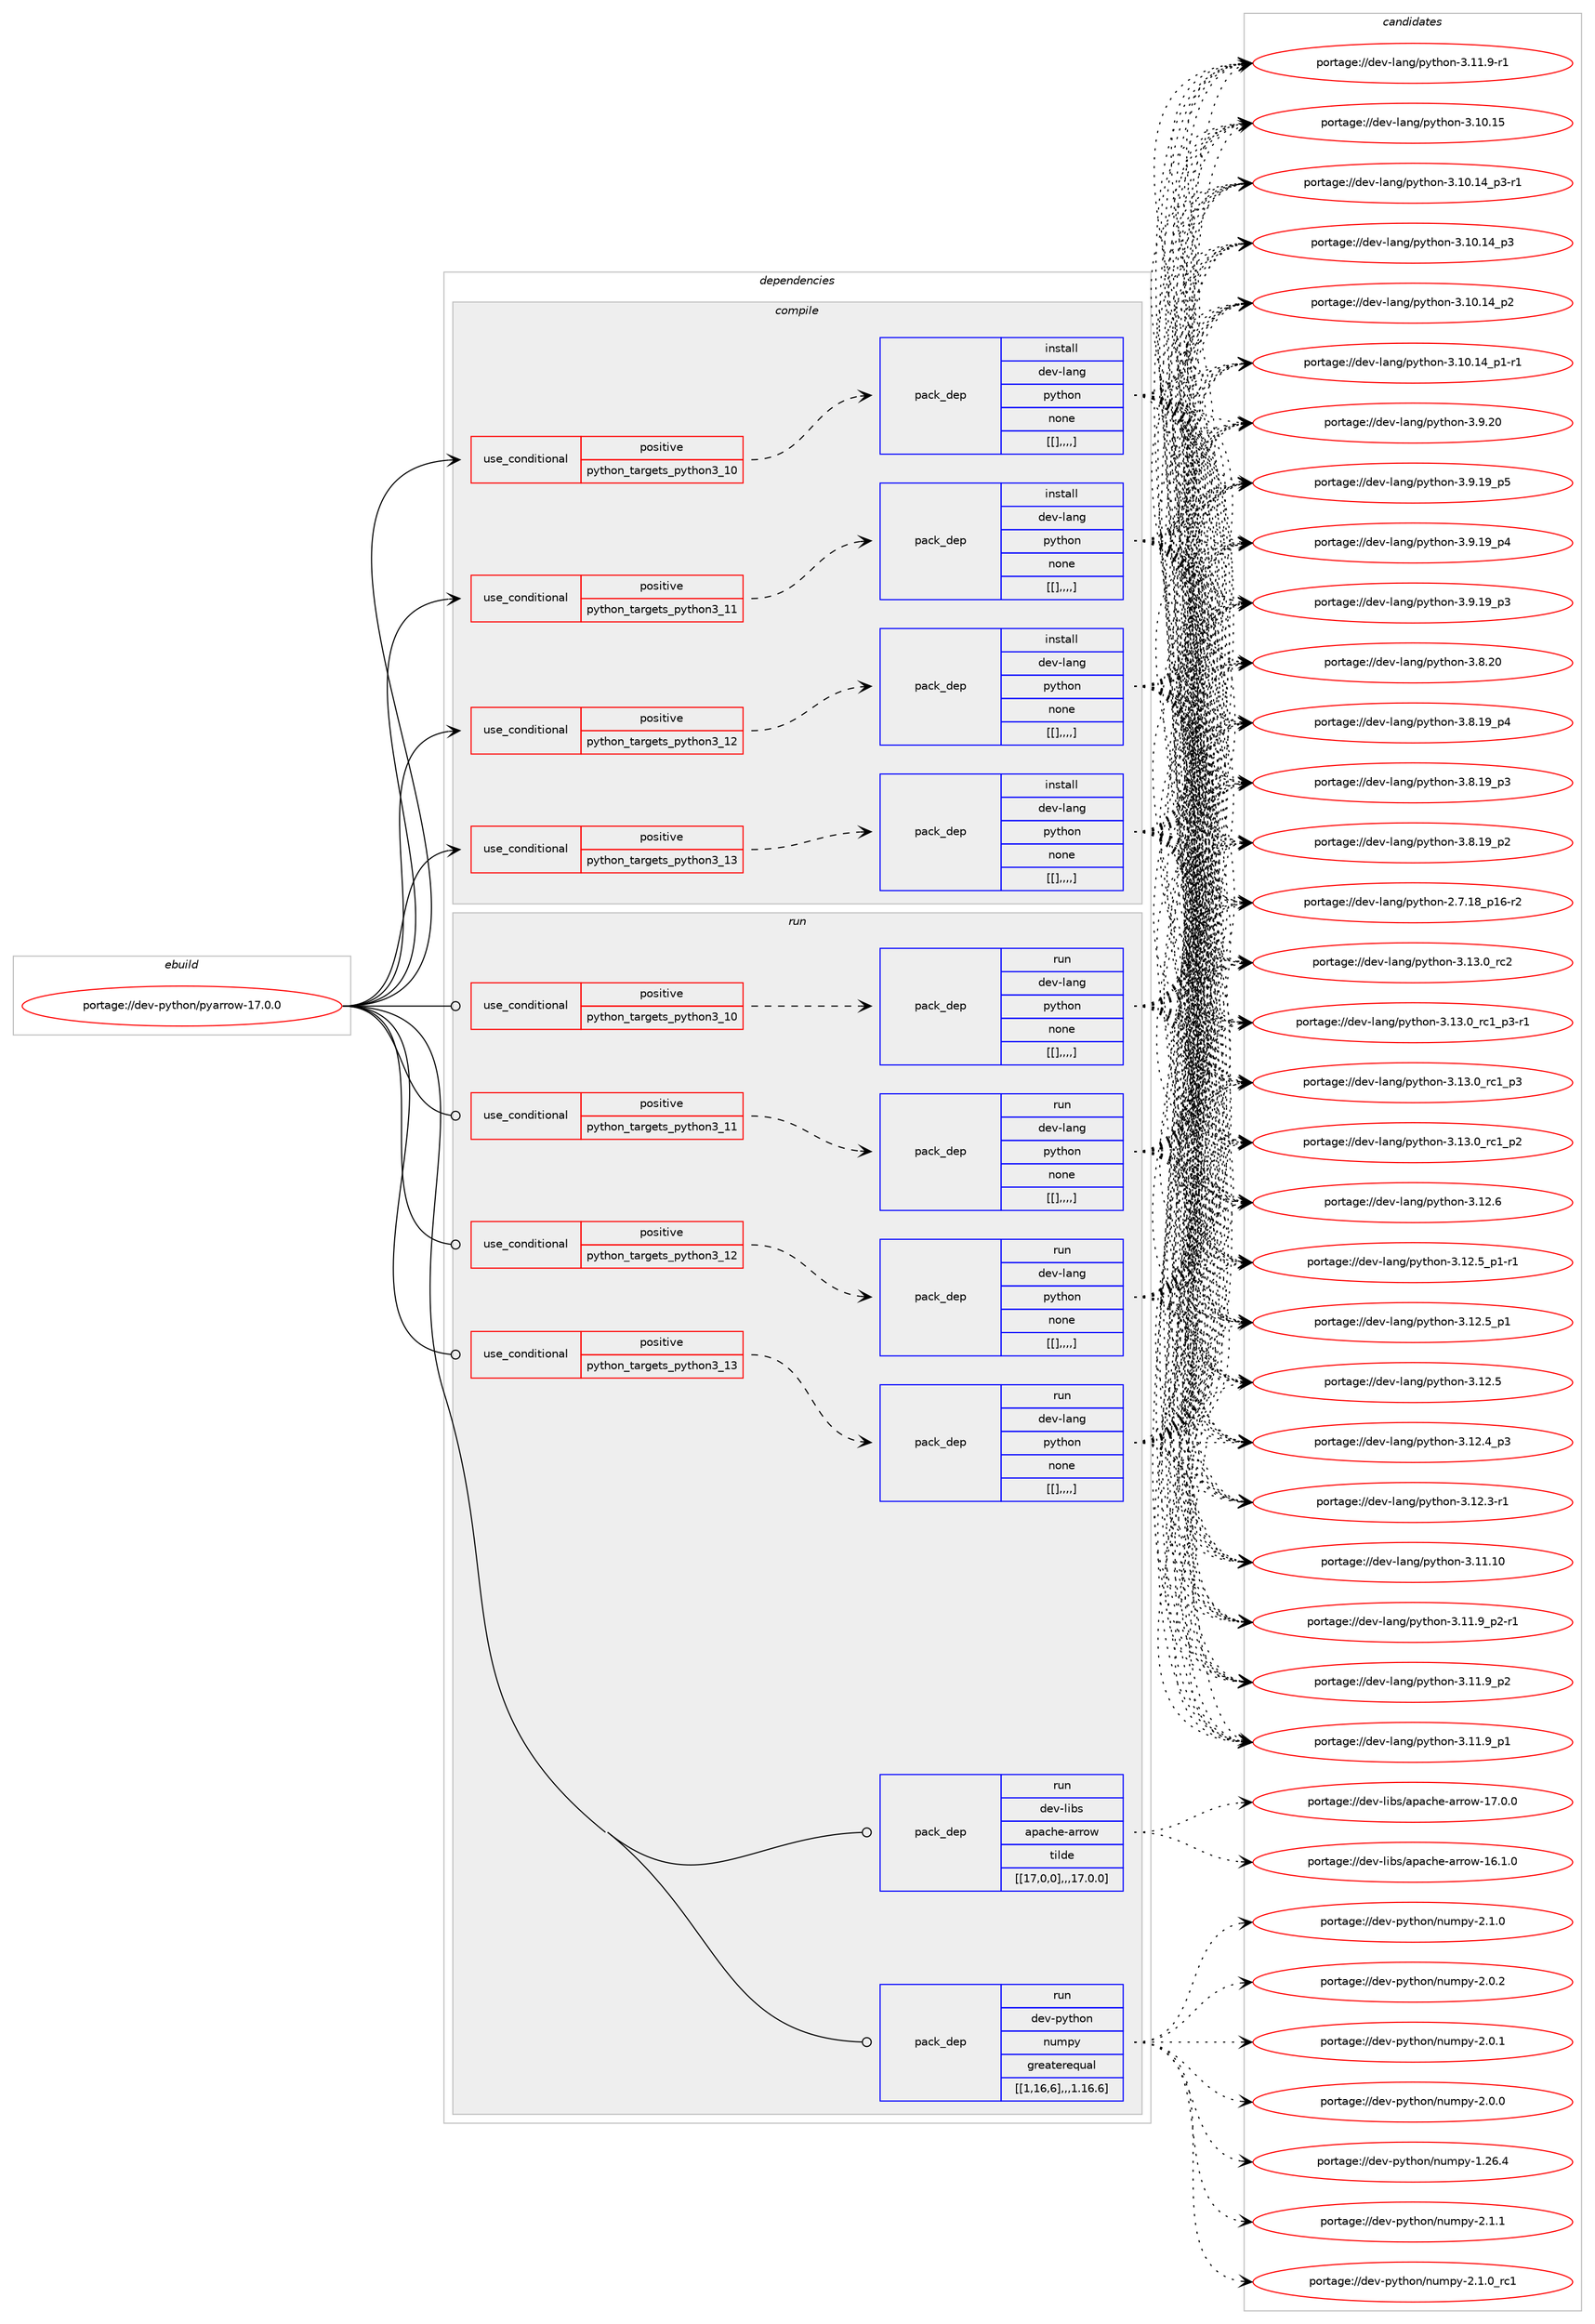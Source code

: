 digraph prolog {

# *************
# Graph options
# *************

newrank=true;
concentrate=true;
compound=true;
graph [rankdir=LR,fontname=Helvetica,fontsize=10,ranksep=1.5];#, ranksep=2.5, nodesep=0.2];
edge  [arrowhead=vee];
node  [fontname=Helvetica,fontsize=10];

# **********
# The ebuild
# **********

subgraph cluster_leftcol {
color=gray;
label=<<i>ebuild</i>>;
id [label="portage://dev-python/pyarrow-17.0.0", color=red, width=4, href="../dev-python/pyarrow-17.0.0.svg"];
}

# ****************
# The dependencies
# ****************

subgraph cluster_midcol {
color=gray;
label=<<i>dependencies</i>>;
subgraph cluster_compile {
fillcolor="#eeeeee";
style=filled;
label=<<i>compile</i>>;
subgraph cond37307 {
dependency157088 [label=<<TABLE BORDER="0" CELLBORDER="1" CELLSPACING="0" CELLPADDING="4"><TR><TD ROWSPAN="3" CELLPADDING="10">use_conditional</TD></TR><TR><TD>positive</TD></TR><TR><TD>python_targets_python3_10</TD></TR></TABLE>>, shape=none, color=red];
subgraph pack118561 {
dependency157089 [label=<<TABLE BORDER="0" CELLBORDER="1" CELLSPACING="0" CELLPADDING="4" WIDTH="220"><TR><TD ROWSPAN="6" CELLPADDING="30">pack_dep</TD></TR><TR><TD WIDTH="110">install</TD></TR><TR><TD>dev-lang</TD></TR><TR><TD>python</TD></TR><TR><TD>none</TD></TR><TR><TD>[[],,,,]</TD></TR></TABLE>>, shape=none, color=blue];
}
dependency157088:e -> dependency157089:w [weight=20,style="dashed",arrowhead="vee"];
}
id:e -> dependency157088:w [weight=20,style="solid",arrowhead="vee"];
subgraph cond37308 {
dependency157090 [label=<<TABLE BORDER="0" CELLBORDER="1" CELLSPACING="0" CELLPADDING="4"><TR><TD ROWSPAN="3" CELLPADDING="10">use_conditional</TD></TR><TR><TD>positive</TD></TR><TR><TD>python_targets_python3_11</TD></TR></TABLE>>, shape=none, color=red];
subgraph pack118562 {
dependency157091 [label=<<TABLE BORDER="0" CELLBORDER="1" CELLSPACING="0" CELLPADDING="4" WIDTH="220"><TR><TD ROWSPAN="6" CELLPADDING="30">pack_dep</TD></TR><TR><TD WIDTH="110">install</TD></TR><TR><TD>dev-lang</TD></TR><TR><TD>python</TD></TR><TR><TD>none</TD></TR><TR><TD>[[],,,,]</TD></TR></TABLE>>, shape=none, color=blue];
}
dependency157090:e -> dependency157091:w [weight=20,style="dashed",arrowhead="vee"];
}
id:e -> dependency157090:w [weight=20,style="solid",arrowhead="vee"];
subgraph cond37309 {
dependency157092 [label=<<TABLE BORDER="0" CELLBORDER="1" CELLSPACING="0" CELLPADDING="4"><TR><TD ROWSPAN="3" CELLPADDING="10">use_conditional</TD></TR><TR><TD>positive</TD></TR><TR><TD>python_targets_python3_12</TD></TR></TABLE>>, shape=none, color=red];
subgraph pack118563 {
dependency157093 [label=<<TABLE BORDER="0" CELLBORDER="1" CELLSPACING="0" CELLPADDING="4" WIDTH="220"><TR><TD ROWSPAN="6" CELLPADDING="30">pack_dep</TD></TR><TR><TD WIDTH="110">install</TD></TR><TR><TD>dev-lang</TD></TR><TR><TD>python</TD></TR><TR><TD>none</TD></TR><TR><TD>[[],,,,]</TD></TR></TABLE>>, shape=none, color=blue];
}
dependency157092:e -> dependency157093:w [weight=20,style="dashed",arrowhead="vee"];
}
id:e -> dependency157092:w [weight=20,style="solid",arrowhead="vee"];
subgraph cond37310 {
dependency157094 [label=<<TABLE BORDER="0" CELLBORDER="1" CELLSPACING="0" CELLPADDING="4"><TR><TD ROWSPAN="3" CELLPADDING="10">use_conditional</TD></TR><TR><TD>positive</TD></TR><TR><TD>python_targets_python3_13</TD></TR></TABLE>>, shape=none, color=red];
subgraph pack118564 {
dependency157095 [label=<<TABLE BORDER="0" CELLBORDER="1" CELLSPACING="0" CELLPADDING="4" WIDTH="220"><TR><TD ROWSPAN="6" CELLPADDING="30">pack_dep</TD></TR><TR><TD WIDTH="110">install</TD></TR><TR><TD>dev-lang</TD></TR><TR><TD>python</TD></TR><TR><TD>none</TD></TR><TR><TD>[[],,,,]</TD></TR></TABLE>>, shape=none, color=blue];
}
dependency157094:e -> dependency157095:w [weight=20,style="dashed",arrowhead="vee"];
}
id:e -> dependency157094:w [weight=20,style="solid",arrowhead="vee"];
}
subgraph cluster_compileandrun {
fillcolor="#eeeeee";
style=filled;
label=<<i>compile and run</i>>;
}
subgraph cluster_run {
fillcolor="#eeeeee";
style=filled;
label=<<i>run</i>>;
subgraph cond37311 {
dependency157096 [label=<<TABLE BORDER="0" CELLBORDER="1" CELLSPACING="0" CELLPADDING="4"><TR><TD ROWSPAN="3" CELLPADDING="10">use_conditional</TD></TR><TR><TD>positive</TD></TR><TR><TD>python_targets_python3_10</TD></TR></TABLE>>, shape=none, color=red];
subgraph pack118565 {
dependency157097 [label=<<TABLE BORDER="0" CELLBORDER="1" CELLSPACING="0" CELLPADDING="4" WIDTH="220"><TR><TD ROWSPAN="6" CELLPADDING="30">pack_dep</TD></TR><TR><TD WIDTH="110">run</TD></TR><TR><TD>dev-lang</TD></TR><TR><TD>python</TD></TR><TR><TD>none</TD></TR><TR><TD>[[],,,,]</TD></TR></TABLE>>, shape=none, color=blue];
}
dependency157096:e -> dependency157097:w [weight=20,style="dashed",arrowhead="vee"];
}
id:e -> dependency157096:w [weight=20,style="solid",arrowhead="odot"];
subgraph cond37312 {
dependency157098 [label=<<TABLE BORDER="0" CELLBORDER="1" CELLSPACING="0" CELLPADDING="4"><TR><TD ROWSPAN="3" CELLPADDING="10">use_conditional</TD></TR><TR><TD>positive</TD></TR><TR><TD>python_targets_python3_11</TD></TR></TABLE>>, shape=none, color=red];
subgraph pack118566 {
dependency157099 [label=<<TABLE BORDER="0" CELLBORDER="1" CELLSPACING="0" CELLPADDING="4" WIDTH="220"><TR><TD ROWSPAN="6" CELLPADDING="30">pack_dep</TD></TR><TR><TD WIDTH="110">run</TD></TR><TR><TD>dev-lang</TD></TR><TR><TD>python</TD></TR><TR><TD>none</TD></TR><TR><TD>[[],,,,]</TD></TR></TABLE>>, shape=none, color=blue];
}
dependency157098:e -> dependency157099:w [weight=20,style="dashed",arrowhead="vee"];
}
id:e -> dependency157098:w [weight=20,style="solid",arrowhead="odot"];
subgraph cond37313 {
dependency157100 [label=<<TABLE BORDER="0" CELLBORDER="1" CELLSPACING="0" CELLPADDING="4"><TR><TD ROWSPAN="3" CELLPADDING="10">use_conditional</TD></TR><TR><TD>positive</TD></TR><TR><TD>python_targets_python3_12</TD></TR></TABLE>>, shape=none, color=red];
subgraph pack118567 {
dependency157101 [label=<<TABLE BORDER="0" CELLBORDER="1" CELLSPACING="0" CELLPADDING="4" WIDTH="220"><TR><TD ROWSPAN="6" CELLPADDING="30">pack_dep</TD></TR><TR><TD WIDTH="110">run</TD></TR><TR><TD>dev-lang</TD></TR><TR><TD>python</TD></TR><TR><TD>none</TD></TR><TR><TD>[[],,,,]</TD></TR></TABLE>>, shape=none, color=blue];
}
dependency157100:e -> dependency157101:w [weight=20,style="dashed",arrowhead="vee"];
}
id:e -> dependency157100:w [weight=20,style="solid",arrowhead="odot"];
subgraph cond37314 {
dependency157102 [label=<<TABLE BORDER="0" CELLBORDER="1" CELLSPACING="0" CELLPADDING="4"><TR><TD ROWSPAN="3" CELLPADDING="10">use_conditional</TD></TR><TR><TD>positive</TD></TR><TR><TD>python_targets_python3_13</TD></TR></TABLE>>, shape=none, color=red];
subgraph pack118568 {
dependency157103 [label=<<TABLE BORDER="0" CELLBORDER="1" CELLSPACING="0" CELLPADDING="4" WIDTH="220"><TR><TD ROWSPAN="6" CELLPADDING="30">pack_dep</TD></TR><TR><TD WIDTH="110">run</TD></TR><TR><TD>dev-lang</TD></TR><TR><TD>python</TD></TR><TR><TD>none</TD></TR><TR><TD>[[],,,,]</TD></TR></TABLE>>, shape=none, color=blue];
}
dependency157102:e -> dependency157103:w [weight=20,style="dashed",arrowhead="vee"];
}
id:e -> dependency157102:w [weight=20,style="solid",arrowhead="odot"];
subgraph pack118569 {
dependency157104 [label=<<TABLE BORDER="0" CELLBORDER="1" CELLSPACING="0" CELLPADDING="4" WIDTH="220"><TR><TD ROWSPAN="6" CELLPADDING="30">pack_dep</TD></TR><TR><TD WIDTH="110">run</TD></TR><TR><TD>dev-libs</TD></TR><TR><TD>apache-arrow</TD></TR><TR><TD>tilde</TD></TR><TR><TD>[[17,0,0],,,17.0.0]</TD></TR></TABLE>>, shape=none, color=blue];
}
id:e -> dependency157104:w [weight=20,style="solid",arrowhead="odot"];
subgraph pack118570 {
dependency157105 [label=<<TABLE BORDER="0" CELLBORDER="1" CELLSPACING="0" CELLPADDING="4" WIDTH="220"><TR><TD ROWSPAN="6" CELLPADDING="30">pack_dep</TD></TR><TR><TD WIDTH="110">run</TD></TR><TR><TD>dev-python</TD></TR><TR><TD>numpy</TD></TR><TR><TD>greaterequal</TD></TR><TR><TD>[[1,16,6],,,1.16.6]</TD></TR></TABLE>>, shape=none, color=blue];
}
id:e -> dependency157105:w [weight=20,style="solid",arrowhead="odot"];
}
}

# **************
# The candidates
# **************

subgraph cluster_choices {
rank=same;
color=gray;
label=<<i>candidates</i>>;

subgraph choice118561 {
color=black;
nodesep=1;
choice10010111845108971101034711212111610411111045514649514648951149950 [label="portage://dev-lang/python-3.13.0_rc2", color=red, width=4,href="../dev-lang/python-3.13.0_rc2.svg"];
choice1001011184510897110103471121211161041111104551464951464895114994995112514511449 [label="portage://dev-lang/python-3.13.0_rc1_p3-r1", color=red, width=4,href="../dev-lang/python-3.13.0_rc1_p3-r1.svg"];
choice100101118451089711010347112121116104111110455146495146489511499499511251 [label="portage://dev-lang/python-3.13.0_rc1_p3", color=red, width=4,href="../dev-lang/python-3.13.0_rc1_p3.svg"];
choice100101118451089711010347112121116104111110455146495146489511499499511250 [label="portage://dev-lang/python-3.13.0_rc1_p2", color=red, width=4,href="../dev-lang/python-3.13.0_rc1_p2.svg"];
choice10010111845108971101034711212111610411111045514649504654 [label="portage://dev-lang/python-3.12.6", color=red, width=4,href="../dev-lang/python-3.12.6.svg"];
choice1001011184510897110103471121211161041111104551464950465395112494511449 [label="portage://dev-lang/python-3.12.5_p1-r1", color=red, width=4,href="../dev-lang/python-3.12.5_p1-r1.svg"];
choice100101118451089711010347112121116104111110455146495046539511249 [label="portage://dev-lang/python-3.12.5_p1", color=red, width=4,href="../dev-lang/python-3.12.5_p1.svg"];
choice10010111845108971101034711212111610411111045514649504653 [label="portage://dev-lang/python-3.12.5", color=red, width=4,href="../dev-lang/python-3.12.5.svg"];
choice100101118451089711010347112121116104111110455146495046529511251 [label="portage://dev-lang/python-3.12.4_p3", color=red, width=4,href="../dev-lang/python-3.12.4_p3.svg"];
choice100101118451089711010347112121116104111110455146495046514511449 [label="portage://dev-lang/python-3.12.3-r1", color=red, width=4,href="../dev-lang/python-3.12.3-r1.svg"];
choice1001011184510897110103471121211161041111104551464949464948 [label="portage://dev-lang/python-3.11.10", color=red, width=4,href="../dev-lang/python-3.11.10.svg"];
choice1001011184510897110103471121211161041111104551464949465795112504511449 [label="portage://dev-lang/python-3.11.9_p2-r1", color=red, width=4,href="../dev-lang/python-3.11.9_p2-r1.svg"];
choice100101118451089711010347112121116104111110455146494946579511250 [label="portage://dev-lang/python-3.11.9_p2", color=red, width=4,href="../dev-lang/python-3.11.9_p2.svg"];
choice100101118451089711010347112121116104111110455146494946579511249 [label="portage://dev-lang/python-3.11.9_p1", color=red, width=4,href="../dev-lang/python-3.11.9_p1.svg"];
choice100101118451089711010347112121116104111110455146494946574511449 [label="portage://dev-lang/python-3.11.9-r1", color=red, width=4,href="../dev-lang/python-3.11.9-r1.svg"];
choice1001011184510897110103471121211161041111104551464948464953 [label="portage://dev-lang/python-3.10.15", color=red, width=4,href="../dev-lang/python-3.10.15.svg"];
choice100101118451089711010347112121116104111110455146494846495295112514511449 [label="portage://dev-lang/python-3.10.14_p3-r1", color=red, width=4,href="../dev-lang/python-3.10.14_p3-r1.svg"];
choice10010111845108971101034711212111610411111045514649484649529511251 [label="portage://dev-lang/python-3.10.14_p3", color=red, width=4,href="../dev-lang/python-3.10.14_p3.svg"];
choice10010111845108971101034711212111610411111045514649484649529511250 [label="portage://dev-lang/python-3.10.14_p2", color=red, width=4,href="../dev-lang/python-3.10.14_p2.svg"];
choice100101118451089711010347112121116104111110455146494846495295112494511449 [label="portage://dev-lang/python-3.10.14_p1-r1", color=red, width=4,href="../dev-lang/python-3.10.14_p1-r1.svg"];
choice10010111845108971101034711212111610411111045514657465048 [label="portage://dev-lang/python-3.9.20", color=red, width=4,href="../dev-lang/python-3.9.20.svg"];
choice100101118451089711010347112121116104111110455146574649579511253 [label="portage://dev-lang/python-3.9.19_p5", color=red, width=4,href="../dev-lang/python-3.9.19_p5.svg"];
choice100101118451089711010347112121116104111110455146574649579511252 [label="portage://dev-lang/python-3.9.19_p4", color=red, width=4,href="../dev-lang/python-3.9.19_p4.svg"];
choice100101118451089711010347112121116104111110455146574649579511251 [label="portage://dev-lang/python-3.9.19_p3", color=red, width=4,href="../dev-lang/python-3.9.19_p3.svg"];
choice10010111845108971101034711212111610411111045514656465048 [label="portage://dev-lang/python-3.8.20", color=red, width=4,href="../dev-lang/python-3.8.20.svg"];
choice100101118451089711010347112121116104111110455146564649579511252 [label="portage://dev-lang/python-3.8.19_p4", color=red, width=4,href="../dev-lang/python-3.8.19_p4.svg"];
choice100101118451089711010347112121116104111110455146564649579511251 [label="portage://dev-lang/python-3.8.19_p3", color=red, width=4,href="../dev-lang/python-3.8.19_p3.svg"];
choice100101118451089711010347112121116104111110455146564649579511250 [label="portage://dev-lang/python-3.8.19_p2", color=red, width=4,href="../dev-lang/python-3.8.19_p2.svg"];
choice100101118451089711010347112121116104111110455046554649569511249544511450 [label="portage://dev-lang/python-2.7.18_p16-r2", color=red, width=4,href="../dev-lang/python-2.7.18_p16-r2.svg"];
dependency157089:e -> choice10010111845108971101034711212111610411111045514649514648951149950:w [style=dotted,weight="100"];
dependency157089:e -> choice1001011184510897110103471121211161041111104551464951464895114994995112514511449:w [style=dotted,weight="100"];
dependency157089:e -> choice100101118451089711010347112121116104111110455146495146489511499499511251:w [style=dotted,weight="100"];
dependency157089:e -> choice100101118451089711010347112121116104111110455146495146489511499499511250:w [style=dotted,weight="100"];
dependency157089:e -> choice10010111845108971101034711212111610411111045514649504654:w [style=dotted,weight="100"];
dependency157089:e -> choice1001011184510897110103471121211161041111104551464950465395112494511449:w [style=dotted,weight="100"];
dependency157089:e -> choice100101118451089711010347112121116104111110455146495046539511249:w [style=dotted,weight="100"];
dependency157089:e -> choice10010111845108971101034711212111610411111045514649504653:w [style=dotted,weight="100"];
dependency157089:e -> choice100101118451089711010347112121116104111110455146495046529511251:w [style=dotted,weight="100"];
dependency157089:e -> choice100101118451089711010347112121116104111110455146495046514511449:w [style=dotted,weight="100"];
dependency157089:e -> choice1001011184510897110103471121211161041111104551464949464948:w [style=dotted,weight="100"];
dependency157089:e -> choice1001011184510897110103471121211161041111104551464949465795112504511449:w [style=dotted,weight="100"];
dependency157089:e -> choice100101118451089711010347112121116104111110455146494946579511250:w [style=dotted,weight="100"];
dependency157089:e -> choice100101118451089711010347112121116104111110455146494946579511249:w [style=dotted,weight="100"];
dependency157089:e -> choice100101118451089711010347112121116104111110455146494946574511449:w [style=dotted,weight="100"];
dependency157089:e -> choice1001011184510897110103471121211161041111104551464948464953:w [style=dotted,weight="100"];
dependency157089:e -> choice100101118451089711010347112121116104111110455146494846495295112514511449:w [style=dotted,weight="100"];
dependency157089:e -> choice10010111845108971101034711212111610411111045514649484649529511251:w [style=dotted,weight="100"];
dependency157089:e -> choice10010111845108971101034711212111610411111045514649484649529511250:w [style=dotted,weight="100"];
dependency157089:e -> choice100101118451089711010347112121116104111110455146494846495295112494511449:w [style=dotted,weight="100"];
dependency157089:e -> choice10010111845108971101034711212111610411111045514657465048:w [style=dotted,weight="100"];
dependency157089:e -> choice100101118451089711010347112121116104111110455146574649579511253:w [style=dotted,weight="100"];
dependency157089:e -> choice100101118451089711010347112121116104111110455146574649579511252:w [style=dotted,weight="100"];
dependency157089:e -> choice100101118451089711010347112121116104111110455146574649579511251:w [style=dotted,weight="100"];
dependency157089:e -> choice10010111845108971101034711212111610411111045514656465048:w [style=dotted,weight="100"];
dependency157089:e -> choice100101118451089711010347112121116104111110455146564649579511252:w [style=dotted,weight="100"];
dependency157089:e -> choice100101118451089711010347112121116104111110455146564649579511251:w [style=dotted,weight="100"];
dependency157089:e -> choice100101118451089711010347112121116104111110455146564649579511250:w [style=dotted,weight="100"];
dependency157089:e -> choice100101118451089711010347112121116104111110455046554649569511249544511450:w [style=dotted,weight="100"];
}
subgraph choice118562 {
color=black;
nodesep=1;
choice10010111845108971101034711212111610411111045514649514648951149950 [label="portage://dev-lang/python-3.13.0_rc2", color=red, width=4,href="../dev-lang/python-3.13.0_rc2.svg"];
choice1001011184510897110103471121211161041111104551464951464895114994995112514511449 [label="portage://dev-lang/python-3.13.0_rc1_p3-r1", color=red, width=4,href="../dev-lang/python-3.13.0_rc1_p3-r1.svg"];
choice100101118451089711010347112121116104111110455146495146489511499499511251 [label="portage://dev-lang/python-3.13.0_rc1_p3", color=red, width=4,href="../dev-lang/python-3.13.0_rc1_p3.svg"];
choice100101118451089711010347112121116104111110455146495146489511499499511250 [label="portage://dev-lang/python-3.13.0_rc1_p2", color=red, width=4,href="../dev-lang/python-3.13.0_rc1_p2.svg"];
choice10010111845108971101034711212111610411111045514649504654 [label="portage://dev-lang/python-3.12.6", color=red, width=4,href="../dev-lang/python-3.12.6.svg"];
choice1001011184510897110103471121211161041111104551464950465395112494511449 [label="portage://dev-lang/python-3.12.5_p1-r1", color=red, width=4,href="../dev-lang/python-3.12.5_p1-r1.svg"];
choice100101118451089711010347112121116104111110455146495046539511249 [label="portage://dev-lang/python-3.12.5_p1", color=red, width=4,href="../dev-lang/python-3.12.5_p1.svg"];
choice10010111845108971101034711212111610411111045514649504653 [label="portage://dev-lang/python-3.12.5", color=red, width=4,href="../dev-lang/python-3.12.5.svg"];
choice100101118451089711010347112121116104111110455146495046529511251 [label="portage://dev-lang/python-3.12.4_p3", color=red, width=4,href="../dev-lang/python-3.12.4_p3.svg"];
choice100101118451089711010347112121116104111110455146495046514511449 [label="portage://dev-lang/python-3.12.3-r1", color=red, width=4,href="../dev-lang/python-3.12.3-r1.svg"];
choice1001011184510897110103471121211161041111104551464949464948 [label="portage://dev-lang/python-3.11.10", color=red, width=4,href="../dev-lang/python-3.11.10.svg"];
choice1001011184510897110103471121211161041111104551464949465795112504511449 [label="portage://dev-lang/python-3.11.9_p2-r1", color=red, width=4,href="../dev-lang/python-3.11.9_p2-r1.svg"];
choice100101118451089711010347112121116104111110455146494946579511250 [label="portage://dev-lang/python-3.11.9_p2", color=red, width=4,href="../dev-lang/python-3.11.9_p2.svg"];
choice100101118451089711010347112121116104111110455146494946579511249 [label="portage://dev-lang/python-3.11.9_p1", color=red, width=4,href="../dev-lang/python-3.11.9_p1.svg"];
choice100101118451089711010347112121116104111110455146494946574511449 [label="portage://dev-lang/python-3.11.9-r1", color=red, width=4,href="../dev-lang/python-3.11.9-r1.svg"];
choice1001011184510897110103471121211161041111104551464948464953 [label="portage://dev-lang/python-3.10.15", color=red, width=4,href="../dev-lang/python-3.10.15.svg"];
choice100101118451089711010347112121116104111110455146494846495295112514511449 [label="portage://dev-lang/python-3.10.14_p3-r1", color=red, width=4,href="../dev-lang/python-3.10.14_p3-r1.svg"];
choice10010111845108971101034711212111610411111045514649484649529511251 [label="portage://dev-lang/python-3.10.14_p3", color=red, width=4,href="../dev-lang/python-3.10.14_p3.svg"];
choice10010111845108971101034711212111610411111045514649484649529511250 [label="portage://dev-lang/python-3.10.14_p2", color=red, width=4,href="../dev-lang/python-3.10.14_p2.svg"];
choice100101118451089711010347112121116104111110455146494846495295112494511449 [label="portage://dev-lang/python-3.10.14_p1-r1", color=red, width=4,href="../dev-lang/python-3.10.14_p1-r1.svg"];
choice10010111845108971101034711212111610411111045514657465048 [label="portage://dev-lang/python-3.9.20", color=red, width=4,href="../dev-lang/python-3.9.20.svg"];
choice100101118451089711010347112121116104111110455146574649579511253 [label="portage://dev-lang/python-3.9.19_p5", color=red, width=4,href="../dev-lang/python-3.9.19_p5.svg"];
choice100101118451089711010347112121116104111110455146574649579511252 [label="portage://dev-lang/python-3.9.19_p4", color=red, width=4,href="../dev-lang/python-3.9.19_p4.svg"];
choice100101118451089711010347112121116104111110455146574649579511251 [label="portage://dev-lang/python-3.9.19_p3", color=red, width=4,href="../dev-lang/python-3.9.19_p3.svg"];
choice10010111845108971101034711212111610411111045514656465048 [label="portage://dev-lang/python-3.8.20", color=red, width=4,href="../dev-lang/python-3.8.20.svg"];
choice100101118451089711010347112121116104111110455146564649579511252 [label="portage://dev-lang/python-3.8.19_p4", color=red, width=4,href="../dev-lang/python-3.8.19_p4.svg"];
choice100101118451089711010347112121116104111110455146564649579511251 [label="portage://dev-lang/python-3.8.19_p3", color=red, width=4,href="../dev-lang/python-3.8.19_p3.svg"];
choice100101118451089711010347112121116104111110455146564649579511250 [label="portage://dev-lang/python-3.8.19_p2", color=red, width=4,href="../dev-lang/python-3.8.19_p2.svg"];
choice100101118451089711010347112121116104111110455046554649569511249544511450 [label="portage://dev-lang/python-2.7.18_p16-r2", color=red, width=4,href="../dev-lang/python-2.7.18_p16-r2.svg"];
dependency157091:e -> choice10010111845108971101034711212111610411111045514649514648951149950:w [style=dotted,weight="100"];
dependency157091:e -> choice1001011184510897110103471121211161041111104551464951464895114994995112514511449:w [style=dotted,weight="100"];
dependency157091:e -> choice100101118451089711010347112121116104111110455146495146489511499499511251:w [style=dotted,weight="100"];
dependency157091:e -> choice100101118451089711010347112121116104111110455146495146489511499499511250:w [style=dotted,weight="100"];
dependency157091:e -> choice10010111845108971101034711212111610411111045514649504654:w [style=dotted,weight="100"];
dependency157091:e -> choice1001011184510897110103471121211161041111104551464950465395112494511449:w [style=dotted,weight="100"];
dependency157091:e -> choice100101118451089711010347112121116104111110455146495046539511249:w [style=dotted,weight="100"];
dependency157091:e -> choice10010111845108971101034711212111610411111045514649504653:w [style=dotted,weight="100"];
dependency157091:e -> choice100101118451089711010347112121116104111110455146495046529511251:w [style=dotted,weight="100"];
dependency157091:e -> choice100101118451089711010347112121116104111110455146495046514511449:w [style=dotted,weight="100"];
dependency157091:e -> choice1001011184510897110103471121211161041111104551464949464948:w [style=dotted,weight="100"];
dependency157091:e -> choice1001011184510897110103471121211161041111104551464949465795112504511449:w [style=dotted,weight="100"];
dependency157091:e -> choice100101118451089711010347112121116104111110455146494946579511250:w [style=dotted,weight="100"];
dependency157091:e -> choice100101118451089711010347112121116104111110455146494946579511249:w [style=dotted,weight="100"];
dependency157091:e -> choice100101118451089711010347112121116104111110455146494946574511449:w [style=dotted,weight="100"];
dependency157091:e -> choice1001011184510897110103471121211161041111104551464948464953:w [style=dotted,weight="100"];
dependency157091:e -> choice100101118451089711010347112121116104111110455146494846495295112514511449:w [style=dotted,weight="100"];
dependency157091:e -> choice10010111845108971101034711212111610411111045514649484649529511251:w [style=dotted,weight="100"];
dependency157091:e -> choice10010111845108971101034711212111610411111045514649484649529511250:w [style=dotted,weight="100"];
dependency157091:e -> choice100101118451089711010347112121116104111110455146494846495295112494511449:w [style=dotted,weight="100"];
dependency157091:e -> choice10010111845108971101034711212111610411111045514657465048:w [style=dotted,weight="100"];
dependency157091:e -> choice100101118451089711010347112121116104111110455146574649579511253:w [style=dotted,weight="100"];
dependency157091:e -> choice100101118451089711010347112121116104111110455146574649579511252:w [style=dotted,weight="100"];
dependency157091:e -> choice100101118451089711010347112121116104111110455146574649579511251:w [style=dotted,weight="100"];
dependency157091:e -> choice10010111845108971101034711212111610411111045514656465048:w [style=dotted,weight="100"];
dependency157091:e -> choice100101118451089711010347112121116104111110455146564649579511252:w [style=dotted,weight="100"];
dependency157091:e -> choice100101118451089711010347112121116104111110455146564649579511251:w [style=dotted,weight="100"];
dependency157091:e -> choice100101118451089711010347112121116104111110455146564649579511250:w [style=dotted,weight="100"];
dependency157091:e -> choice100101118451089711010347112121116104111110455046554649569511249544511450:w [style=dotted,weight="100"];
}
subgraph choice118563 {
color=black;
nodesep=1;
choice10010111845108971101034711212111610411111045514649514648951149950 [label="portage://dev-lang/python-3.13.0_rc2", color=red, width=4,href="../dev-lang/python-3.13.0_rc2.svg"];
choice1001011184510897110103471121211161041111104551464951464895114994995112514511449 [label="portage://dev-lang/python-3.13.0_rc1_p3-r1", color=red, width=4,href="../dev-lang/python-3.13.0_rc1_p3-r1.svg"];
choice100101118451089711010347112121116104111110455146495146489511499499511251 [label="portage://dev-lang/python-3.13.0_rc1_p3", color=red, width=4,href="../dev-lang/python-3.13.0_rc1_p3.svg"];
choice100101118451089711010347112121116104111110455146495146489511499499511250 [label="portage://dev-lang/python-3.13.0_rc1_p2", color=red, width=4,href="../dev-lang/python-3.13.0_rc1_p2.svg"];
choice10010111845108971101034711212111610411111045514649504654 [label="portage://dev-lang/python-3.12.6", color=red, width=4,href="../dev-lang/python-3.12.6.svg"];
choice1001011184510897110103471121211161041111104551464950465395112494511449 [label="portage://dev-lang/python-3.12.5_p1-r1", color=red, width=4,href="../dev-lang/python-3.12.5_p1-r1.svg"];
choice100101118451089711010347112121116104111110455146495046539511249 [label="portage://dev-lang/python-3.12.5_p1", color=red, width=4,href="../dev-lang/python-3.12.5_p1.svg"];
choice10010111845108971101034711212111610411111045514649504653 [label="portage://dev-lang/python-3.12.5", color=red, width=4,href="../dev-lang/python-3.12.5.svg"];
choice100101118451089711010347112121116104111110455146495046529511251 [label="portage://dev-lang/python-3.12.4_p3", color=red, width=4,href="../dev-lang/python-3.12.4_p3.svg"];
choice100101118451089711010347112121116104111110455146495046514511449 [label="portage://dev-lang/python-3.12.3-r1", color=red, width=4,href="../dev-lang/python-3.12.3-r1.svg"];
choice1001011184510897110103471121211161041111104551464949464948 [label="portage://dev-lang/python-3.11.10", color=red, width=4,href="../dev-lang/python-3.11.10.svg"];
choice1001011184510897110103471121211161041111104551464949465795112504511449 [label="portage://dev-lang/python-3.11.9_p2-r1", color=red, width=4,href="../dev-lang/python-3.11.9_p2-r1.svg"];
choice100101118451089711010347112121116104111110455146494946579511250 [label="portage://dev-lang/python-3.11.9_p2", color=red, width=4,href="../dev-lang/python-3.11.9_p2.svg"];
choice100101118451089711010347112121116104111110455146494946579511249 [label="portage://dev-lang/python-3.11.9_p1", color=red, width=4,href="../dev-lang/python-3.11.9_p1.svg"];
choice100101118451089711010347112121116104111110455146494946574511449 [label="portage://dev-lang/python-3.11.9-r1", color=red, width=4,href="../dev-lang/python-3.11.9-r1.svg"];
choice1001011184510897110103471121211161041111104551464948464953 [label="portage://dev-lang/python-3.10.15", color=red, width=4,href="../dev-lang/python-3.10.15.svg"];
choice100101118451089711010347112121116104111110455146494846495295112514511449 [label="portage://dev-lang/python-3.10.14_p3-r1", color=red, width=4,href="../dev-lang/python-3.10.14_p3-r1.svg"];
choice10010111845108971101034711212111610411111045514649484649529511251 [label="portage://dev-lang/python-3.10.14_p3", color=red, width=4,href="../dev-lang/python-3.10.14_p3.svg"];
choice10010111845108971101034711212111610411111045514649484649529511250 [label="portage://dev-lang/python-3.10.14_p2", color=red, width=4,href="../dev-lang/python-3.10.14_p2.svg"];
choice100101118451089711010347112121116104111110455146494846495295112494511449 [label="portage://dev-lang/python-3.10.14_p1-r1", color=red, width=4,href="../dev-lang/python-3.10.14_p1-r1.svg"];
choice10010111845108971101034711212111610411111045514657465048 [label="portage://dev-lang/python-3.9.20", color=red, width=4,href="../dev-lang/python-3.9.20.svg"];
choice100101118451089711010347112121116104111110455146574649579511253 [label="portage://dev-lang/python-3.9.19_p5", color=red, width=4,href="../dev-lang/python-3.9.19_p5.svg"];
choice100101118451089711010347112121116104111110455146574649579511252 [label="portage://dev-lang/python-3.9.19_p4", color=red, width=4,href="../dev-lang/python-3.9.19_p4.svg"];
choice100101118451089711010347112121116104111110455146574649579511251 [label="portage://dev-lang/python-3.9.19_p3", color=red, width=4,href="../dev-lang/python-3.9.19_p3.svg"];
choice10010111845108971101034711212111610411111045514656465048 [label="portage://dev-lang/python-3.8.20", color=red, width=4,href="../dev-lang/python-3.8.20.svg"];
choice100101118451089711010347112121116104111110455146564649579511252 [label="portage://dev-lang/python-3.8.19_p4", color=red, width=4,href="../dev-lang/python-3.8.19_p4.svg"];
choice100101118451089711010347112121116104111110455146564649579511251 [label="portage://dev-lang/python-3.8.19_p3", color=red, width=4,href="../dev-lang/python-3.8.19_p3.svg"];
choice100101118451089711010347112121116104111110455146564649579511250 [label="portage://dev-lang/python-3.8.19_p2", color=red, width=4,href="../dev-lang/python-3.8.19_p2.svg"];
choice100101118451089711010347112121116104111110455046554649569511249544511450 [label="portage://dev-lang/python-2.7.18_p16-r2", color=red, width=4,href="../dev-lang/python-2.7.18_p16-r2.svg"];
dependency157093:e -> choice10010111845108971101034711212111610411111045514649514648951149950:w [style=dotted,weight="100"];
dependency157093:e -> choice1001011184510897110103471121211161041111104551464951464895114994995112514511449:w [style=dotted,weight="100"];
dependency157093:e -> choice100101118451089711010347112121116104111110455146495146489511499499511251:w [style=dotted,weight="100"];
dependency157093:e -> choice100101118451089711010347112121116104111110455146495146489511499499511250:w [style=dotted,weight="100"];
dependency157093:e -> choice10010111845108971101034711212111610411111045514649504654:w [style=dotted,weight="100"];
dependency157093:e -> choice1001011184510897110103471121211161041111104551464950465395112494511449:w [style=dotted,weight="100"];
dependency157093:e -> choice100101118451089711010347112121116104111110455146495046539511249:w [style=dotted,weight="100"];
dependency157093:e -> choice10010111845108971101034711212111610411111045514649504653:w [style=dotted,weight="100"];
dependency157093:e -> choice100101118451089711010347112121116104111110455146495046529511251:w [style=dotted,weight="100"];
dependency157093:e -> choice100101118451089711010347112121116104111110455146495046514511449:w [style=dotted,weight="100"];
dependency157093:e -> choice1001011184510897110103471121211161041111104551464949464948:w [style=dotted,weight="100"];
dependency157093:e -> choice1001011184510897110103471121211161041111104551464949465795112504511449:w [style=dotted,weight="100"];
dependency157093:e -> choice100101118451089711010347112121116104111110455146494946579511250:w [style=dotted,weight="100"];
dependency157093:e -> choice100101118451089711010347112121116104111110455146494946579511249:w [style=dotted,weight="100"];
dependency157093:e -> choice100101118451089711010347112121116104111110455146494946574511449:w [style=dotted,weight="100"];
dependency157093:e -> choice1001011184510897110103471121211161041111104551464948464953:w [style=dotted,weight="100"];
dependency157093:e -> choice100101118451089711010347112121116104111110455146494846495295112514511449:w [style=dotted,weight="100"];
dependency157093:e -> choice10010111845108971101034711212111610411111045514649484649529511251:w [style=dotted,weight="100"];
dependency157093:e -> choice10010111845108971101034711212111610411111045514649484649529511250:w [style=dotted,weight="100"];
dependency157093:e -> choice100101118451089711010347112121116104111110455146494846495295112494511449:w [style=dotted,weight="100"];
dependency157093:e -> choice10010111845108971101034711212111610411111045514657465048:w [style=dotted,weight="100"];
dependency157093:e -> choice100101118451089711010347112121116104111110455146574649579511253:w [style=dotted,weight="100"];
dependency157093:e -> choice100101118451089711010347112121116104111110455146574649579511252:w [style=dotted,weight="100"];
dependency157093:e -> choice100101118451089711010347112121116104111110455146574649579511251:w [style=dotted,weight="100"];
dependency157093:e -> choice10010111845108971101034711212111610411111045514656465048:w [style=dotted,weight="100"];
dependency157093:e -> choice100101118451089711010347112121116104111110455146564649579511252:w [style=dotted,weight="100"];
dependency157093:e -> choice100101118451089711010347112121116104111110455146564649579511251:w [style=dotted,weight="100"];
dependency157093:e -> choice100101118451089711010347112121116104111110455146564649579511250:w [style=dotted,weight="100"];
dependency157093:e -> choice100101118451089711010347112121116104111110455046554649569511249544511450:w [style=dotted,weight="100"];
}
subgraph choice118564 {
color=black;
nodesep=1;
choice10010111845108971101034711212111610411111045514649514648951149950 [label="portage://dev-lang/python-3.13.0_rc2", color=red, width=4,href="../dev-lang/python-3.13.0_rc2.svg"];
choice1001011184510897110103471121211161041111104551464951464895114994995112514511449 [label="portage://dev-lang/python-3.13.0_rc1_p3-r1", color=red, width=4,href="../dev-lang/python-3.13.0_rc1_p3-r1.svg"];
choice100101118451089711010347112121116104111110455146495146489511499499511251 [label="portage://dev-lang/python-3.13.0_rc1_p3", color=red, width=4,href="../dev-lang/python-3.13.0_rc1_p3.svg"];
choice100101118451089711010347112121116104111110455146495146489511499499511250 [label="portage://dev-lang/python-3.13.0_rc1_p2", color=red, width=4,href="../dev-lang/python-3.13.0_rc1_p2.svg"];
choice10010111845108971101034711212111610411111045514649504654 [label="portage://dev-lang/python-3.12.6", color=red, width=4,href="../dev-lang/python-3.12.6.svg"];
choice1001011184510897110103471121211161041111104551464950465395112494511449 [label="portage://dev-lang/python-3.12.5_p1-r1", color=red, width=4,href="../dev-lang/python-3.12.5_p1-r1.svg"];
choice100101118451089711010347112121116104111110455146495046539511249 [label="portage://dev-lang/python-3.12.5_p1", color=red, width=4,href="../dev-lang/python-3.12.5_p1.svg"];
choice10010111845108971101034711212111610411111045514649504653 [label="portage://dev-lang/python-3.12.5", color=red, width=4,href="../dev-lang/python-3.12.5.svg"];
choice100101118451089711010347112121116104111110455146495046529511251 [label="portage://dev-lang/python-3.12.4_p3", color=red, width=4,href="../dev-lang/python-3.12.4_p3.svg"];
choice100101118451089711010347112121116104111110455146495046514511449 [label="portage://dev-lang/python-3.12.3-r1", color=red, width=4,href="../dev-lang/python-3.12.3-r1.svg"];
choice1001011184510897110103471121211161041111104551464949464948 [label="portage://dev-lang/python-3.11.10", color=red, width=4,href="../dev-lang/python-3.11.10.svg"];
choice1001011184510897110103471121211161041111104551464949465795112504511449 [label="portage://dev-lang/python-3.11.9_p2-r1", color=red, width=4,href="../dev-lang/python-3.11.9_p2-r1.svg"];
choice100101118451089711010347112121116104111110455146494946579511250 [label="portage://dev-lang/python-3.11.9_p2", color=red, width=4,href="../dev-lang/python-3.11.9_p2.svg"];
choice100101118451089711010347112121116104111110455146494946579511249 [label="portage://dev-lang/python-3.11.9_p1", color=red, width=4,href="../dev-lang/python-3.11.9_p1.svg"];
choice100101118451089711010347112121116104111110455146494946574511449 [label="portage://dev-lang/python-3.11.9-r1", color=red, width=4,href="../dev-lang/python-3.11.9-r1.svg"];
choice1001011184510897110103471121211161041111104551464948464953 [label="portage://dev-lang/python-3.10.15", color=red, width=4,href="../dev-lang/python-3.10.15.svg"];
choice100101118451089711010347112121116104111110455146494846495295112514511449 [label="portage://dev-lang/python-3.10.14_p3-r1", color=red, width=4,href="../dev-lang/python-3.10.14_p3-r1.svg"];
choice10010111845108971101034711212111610411111045514649484649529511251 [label="portage://dev-lang/python-3.10.14_p3", color=red, width=4,href="../dev-lang/python-3.10.14_p3.svg"];
choice10010111845108971101034711212111610411111045514649484649529511250 [label="portage://dev-lang/python-3.10.14_p2", color=red, width=4,href="../dev-lang/python-3.10.14_p2.svg"];
choice100101118451089711010347112121116104111110455146494846495295112494511449 [label="portage://dev-lang/python-3.10.14_p1-r1", color=red, width=4,href="../dev-lang/python-3.10.14_p1-r1.svg"];
choice10010111845108971101034711212111610411111045514657465048 [label="portage://dev-lang/python-3.9.20", color=red, width=4,href="../dev-lang/python-3.9.20.svg"];
choice100101118451089711010347112121116104111110455146574649579511253 [label="portage://dev-lang/python-3.9.19_p5", color=red, width=4,href="../dev-lang/python-3.9.19_p5.svg"];
choice100101118451089711010347112121116104111110455146574649579511252 [label="portage://dev-lang/python-3.9.19_p4", color=red, width=4,href="../dev-lang/python-3.9.19_p4.svg"];
choice100101118451089711010347112121116104111110455146574649579511251 [label="portage://dev-lang/python-3.9.19_p3", color=red, width=4,href="../dev-lang/python-3.9.19_p3.svg"];
choice10010111845108971101034711212111610411111045514656465048 [label="portage://dev-lang/python-3.8.20", color=red, width=4,href="../dev-lang/python-3.8.20.svg"];
choice100101118451089711010347112121116104111110455146564649579511252 [label="portage://dev-lang/python-3.8.19_p4", color=red, width=4,href="../dev-lang/python-3.8.19_p4.svg"];
choice100101118451089711010347112121116104111110455146564649579511251 [label="portage://dev-lang/python-3.8.19_p3", color=red, width=4,href="../dev-lang/python-3.8.19_p3.svg"];
choice100101118451089711010347112121116104111110455146564649579511250 [label="portage://dev-lang/python-3.8.19_p2", color=red, width=4,href="../dev-lang/python-3.8.19_p2.svg"];
choice100101118451089711010347112121116104111110455046554649569511249544511450 [label="portage://dev-lang/python-2.7.18_p16-r2", color=red, width=4,href="../dev-lang/python-2.7.18_p16-r2.svg"];
dependency157095:e -> choice10010111845108971101034711212111610411111045514649514648951149950:w [style=dotted,weight="100"];
dependency157095:e -> choice1001011184510897110103471121211161041111104551464951464895114994995112514511449:w [style=dotted,weight="100"];
dependency157095:e -> choice100101118451089711010347112121116104111110455146495146489511499499511251:w [style=dotted,weight="100"];
dependency157095:e -> choice100101118451089711010347112121116104111110455146495146489511499499511250:w [style=dotted,weight="100"];
dependency157095:e -> choice10010111845108971101034711212111610411111045514649504654:w [style=dotted,weight="100"];
dependency157095:e -> choice1001011184510897110103471121211161041111104551464950465395112494511449:w [style=dotted,weight="100"];
dependency157095:e -> choice100101118451089711010347112121116104111110455146495046539511249:w [style=dotted,weight="100"];
dependency157095:e -> choice10010111845108971101034711212111610411111045514649504653:w [style=dotted,weight="100"];
dependency157095:e -> choice100101118451089711010347112121116104111110455146495046529511251:w [style=dotted,weight="100"];
dependency157095:e -> choice100101118451089711010347112121116104111110455146495046514511449:w [style=dotted,weight="100"];
dependency157095:e -> choice1001011184510897110103471121211161041111104551464949464948:w [style=dotted,weight="100"];
dependency157095:e -> choice1001011184510897110103471121211161041111104551464949465795112504511449:w [style=dotted,weight="100"];
dependency157095:e -> choice100101118451089711010347112121116104111110455146494946579511250:w [style=dotted,weight="100"];
dependency157095:e -> choice100101118451089711010347112121116104111110455146494946579511249:w [style=dotted,weight="100"];
dependency157095:e -> choice100101118451089711010347112121116104111110455146494946574511449:w [style=dotted,weight="100"];
dependency157095:e -> choice1001011184510897110103471121211161041111104551464948464953:w [style=dotted,weight="100"];
dependency157095:e -> choice100101118451089711010347112121116104111110455146494846495295112514511449:w [style=dotted,weight="100"];
dependency157095:e -> choice10010111845108971101034711212111610411111045514649484649529511251:w [style=dotted,weight="100"];
dependency157095:e -> choice10010111845108971101034711212111610411111045514649484649529511250:w [style=dotted,weight="100"];
dependency157095:e -> choice100101118451089711010347112121116104111110455146494846495295112494511449:w [style=dotted,weight="100"];
dependency157095:e -> choice10010111845108971101034711212111610411111045514657465048:w [style=dotted,weight="100"];
dependency157095:e -> choice100101118451089711010347112121116104111110455146574649579511253:w [style=dotted,weight="100"];
dependency157095:e -> choice100101118451089711010347112121116104111110455146574649579511252:w [style=dotted,weight="100"];
dependency157095:e -> choice100101118451089711010347112121116104111110455146574649579511251:w [style=dotted,weight="100"];
dependency157095:e -> choice10010111845108971101034711212111610411111045514656465048:w [style=dotted,weight="100"];
dependency157095:e -> choice100101118451089711010347112121116104111110455146564649579511252:w [style=dotted,weight="100"];
dependency157095:e -> choice100101118451089711010347112121116104111110455146564649579511251:w [style=dotted,weight="100"];
dependency157095:e -> choice100101118451089711010347112121116104111110455146564649579511250:w [style=dotted,weight="100"];
dependency157095:e -> choice100101118451089711010347112121116104111110455046554649569511249544511450:w [style=dotted,weight="100"];
}
subgraph choice118565 {
color=black;
nodesep=1;
choice10010111845108971101034711212111610411111045514649514648951149950 [label="portage://dev-lang/python-3.13.0_rc2", color=red, width=4,href="../dev-lang/python-3.13.0_rc2.svg"];
choice1001011184510897110103471121211161041111104551464951464895114994995112514511449 [label="portage://dev-lang/python-3.13.0_rc1_p3-r1", color=red, width=4,href="../dev-lang/python-3.13.0_rc1_p3-r1.svg"];
choice100101118451089711010347112121116104111110455146495146489511499499511251 [label="portage://dev-lang/python-3.13.0_rc1_p3", color=red, width=4,href="../dev-lang/python-3.13.0_rc1_p3.svg"];
choice100101118451089711010347112121116104111110455146495146489511499499511250 [label="portage://dev-lang/python-3.13.0_rc1_p2", color=red, width=4,href="../dev-lang/python-3.13.0_rc1_p2.svg"];
choice10010111845108971101034711212111610411111045514649504654 [label="portage://dev-lang/python-3.12.6", color=red, width=4,href="../dev-lang/python-3.12.6.svg"];
choice1001011184510897110103471121211161041111104551464950465395112494511449 [label="portage://dev-lang/python-3.12.5_p1-r1", color=red, width=4,href="../dev-lang/python-3.12.5_p1-r1.svg"];
choice100101118451089711010347112121116104111110455146495046539511249 [label="portage://dev-lang/python-3.12.5_p1", color=red, width=4,href="../dev-lang/python-3.12.5_p1.svg"];
choice10010111845108971101034711212111610411111045514649504653 [label="portage://dev-lang/python-3.12.5", color=red, width=4,href="../dev-lang/python-3.12.5.svg"];
choice100101118451089711010347112121116104111110455146495046529511251 [label="portage://dev-lang/python-3.12.4_p3", color=red, width=4,href="../dev-lang/python-3.12.4_p3.svg"];
choice100101118451089711010347112121116104111110455146495046514511449 [label="portage://dev-lang/python-3.12.3-r1", color=red, width=4,href="../dev-lang/python-3.12.3-r1.svg"];
choice1001011184510897110103471121211161041111104551464949464948 [label="portage://dev-lang/python-3.11.10", color=red, width=4,href="../dev-lang/python-3.11.10.svg"];
choice1001011184510897110103471121211161041111104551464949465795112504511449 [label="portage://dev-lang/python-3.11.9_p2-r1", color=red, width=4,href="../dev-lang/python-3.11.9_p2-r1.svg"];
choice100101118451089711010347112121116104111110455146494946579511250 [label="portage://dev-lang/python-3.11.9_p2", color=red, width=4,href="../dev-lang/python-3.11.9_p2.svg"];
choice100101118451089711010347112121116104111110455146494946579511249 [label="portage://dev-lang/python-3.11.9_p1", color=red, width=4,href="../dev-lang/python-3.11.9_p1.svg"];
choice100101118451089711010347112121116104111110455146494946574511449 [label="portage://dev-lang/python-3.11.9-r1", color=red, width=4,href="../dev-lang/python-3.11.9-r1.svg"];
choice1001011184510897110103471121211161041111104551464948464953 [label="portage://dev-lang/python-3.10.15", color=red, width=4,href="../dev-lang/python-3.10.15.svg"];
choice100101118451089711010347112121116104111110455146494846495295112514511449 [label="portage://dev-lang/python-3.10.14_p3-r1", color=red, width=4,href="../dev-lang/python-3.10.14_p3-r1.svg"];
choice10010111845108971101034711212111610411111045514649484649529511251 [label="portage://dev-lang/python-3.10.14_p3", color=red, width=4,href="../dev-lang/python-3.10.14_p3.svg"];
choice10010111845108971101034711212111610411111045514649484649529511250 [label="portage://dev-lang/python-3.10.14_p2", color=red, width=4,href="../dev-lang/python-3.10.14_p2.svg"];
choice100101118451089711010347112121116104111110455146494846495295112494511449 [label="portage://dev-lang/python-3.10.14_p1-r1", color=red, width=4,href="../dev-lang/python-3.10.14_p1-r1.svg"];
choice10010111845108971101034711212111610411111045514657465048 [label="portage://dev-lang/python-3.9.20", color=red, width=4,href="../dev-lang/python-3.9.20.svg"];
choice100101118451089711010347112121116104111110455146574649579511253 [label="portage://dev-lang/python-3.9.19_p5", color=red, width=4,href="../dev-lang/python-3.9.19_p5.svg"];
choice100101118451089711010347112121116104111110455146574649579511252 [label="portage://dev-lang/python-3.9.19_p4", color=red, width=4,href="../dev-lang/python-3.9.19_p4.svg"];
choice100101118451089711010347112121116104111110455146574649579511251 [label="portage://dev-lang/python-3.9.19_p3", color=red, width=4,href="../dev-lang/python-3.9.19_p3.svg"];
choice10010111845108971101034711212111610411111045514656465048 [label="portage://dev-lang/python-3.8.20", color=red, width=4,href="../dev-lang/python-3.8.20.svg"];
choice100101118451089711010347112121116104111110455146564649579511252 [label="portage://dev-lang/python-3.8.19_p4", color=red, width=4,href="../dev-lang/python-3.8.19_p4.svg"];
choice100101118451089711010347112121116104111110455146564649579511251 [label="portage://dev-lang/python-3.8.19_p3", color=red, width=4,href="../dev-lang/python-3.8.19_p3.svg"];
choice100101118451089711010347112121116104111110455146564649579511250 [label="portage://dev-lang/python-3.8.19_p2", color=red, width=4,href="../dev-lang/python-3.8.19_p2.svg"];
choice100101118451089711010347112121116104111110455046554649569511249544511450 [label="portage://dev-lang/python-2.7.18_p16-r2", color=red, width=4,href="../dev-lang/python-2.7.18_p16-r2.svg"];
dependency157097:e -> choice10010111845108971101034711212111610411111045514649514648951149950:w [style=dotted,weight="100"];
dependency157097:e -> choice1001011184510897110103471121211161041111104551464951464895114994995112514511449:w [style=dotted,weight="100"];
dependency157097:e -> choice100101118451089711010347112121116104111110455146495146489511499499511251:w [style=dotted,weight="100"];
dependency157097:e -> choice100101118451089711010347112121116104111110455146495146489511499499511250:w [style=dotted,weight="100"];
dependency157097:e -> choice10010111845108971101034711212111610411111045514649504654:w [style=dotted,weight="100"];
dependency157097:e -> choice1001011184510897110103471121211161041111104551464950465395112494511449:w [style=dotted,weight="100"];
dependency157097:e -> choice100101118451089711010347112121116104111110455146495046539511249:w [style=dotted,weight="100"];
dependency157097:e -> choice10010111845108971101034711212111610411111045514649504653:w [style=dotted,weight="100"];
dependency157097:e -> choice100101118451089711010347112121116104111110455146495046529511251:w [style=dotted,weight="100"];
dependency157097:e -> choice100101118451089711010347112121116104111110455146495046514511449:w [style=dotted,weight="100"];
dependency157097:e -> choice1001011184510897110103471121211161041111104551464949464948:w [style=dotted,weight="100"];
dependency157097:e -> choice1001011184510897110103471121211161041111104551464949465795112504511449:w [style=dotted,weight="100"];
dependency157097:e -> choice100101118451089711010347112121116104111110455146494946579511250:w [style=dotted,weight="100"];
dependency157097:e -> choice100101118451089711010347112121116104111110455146494946579511249:w [style=dotted,weight="100"];
dependency157097:e -> choice100101118451089711010347112121116104111110455146494946574511449:w [style=dotted,weight="100"];
dependency157097:e -> choice1001011184510897110103471121211161041111104551464948464953:w [style=dotted,weight="100"];
dependency157097:e -> choice100101118451089711010347112121116104111110455146494846495295112514511449:w [style=dotted,weight="100"];
dependency157097:e -> choice10010111845108971101034711212111610411111045514649484649529511251:w [style=dotted,weight="100"];
dependency157097:e -> choice10010111845108971101034711212111610411111045514649484649529511250:w [style=dotted,weight="100"];
dependency157097:e -> choice100101118451089711010347112121116104111110455146494846495295112494511449:w [style=dotted,weight="100"];
dependency157097:e -> choice10010111845108971101034711212111610411111045514657465048:w [style=dotted,weight="100"];
dependency157097:e -> choice100101118451089711010347112121116104111110455146574649579511253:w [style=dotted,weight="100"];
dependency157097:e -> choice100101118451089711010347112121116104111110455146574649579511252:w [style=dotted,weight="100"];
dependency157097:e -> choice100101118451089711010347112121116104111110455146574649579511251:w [style=dotted,weight="100"];
dependency157097:e -> choice10010111845108971101034711212111610411111045514656465048:w [style=dotted,weight="100"];
dependency157097:e -> choice100101118451089711010347112121116104111110455146564649579511252:w [style=dotted,weight="100"];
dependency157097:e -> choice100101118451089711010347112121116104111110455146564649579511251:w [style=dotted,weight="100"];
dependency157097:e -> choice100101118451089711010347112121116104111110455146564649579511250:w [style=dotted,weight="100"];
dependency157097:e -> choice100101118451089711010347112121116104111110455046554649569511249544511450:w [style=dotted,weight="100"];
}
subgraph choice118566 {
color=black;
nodesep=1;
choice10010111845108971101034711212111610411111045514649514648951149950 [label="portage://dev-lang/python-3.13.0_rc2", color=red, width=4,href="../dev-lang/python-3.13.0_rc2.svg"];
choice1001011184510897110103471121211161041111104551464951464895114994995112514511449 [label="portage://dev-lang/python-3.13.0_rc1_p3-r1", color=red, width=4,href="../dev-lang/python-3.13.0_rc1_p3-r1.svg"];
choice100101118451089711010347112121116104111110455146495146489511499499511251 [label="portage://dev-lang/python-3.13.0_rc1_p3", color=red, width=4,href="../dev-lang/python-3.13.0_rc1_p3.svg"];
choice100101118451089711010347112121116104111110455146495146489511499499511250 [label="portage://dev-lang/python-3.13.0_rc1_p2", color=red, width=4,href="../dev-lang/python-3.13.0_rc1_p2.svg"];
choice10010111845108971101034711212111610411111045514649504654 [label="portage://dev-lang/python-3.12.6", color=red, width=4,href="../dev-lang/python-3.12.6.svg"];
choice1001011184510897110103471121211161041111104551464950465395112494511449 [label="portage://dev-lang/python-3.12.5_p1-r1", color=red, width=4,href="../dev-lang/python-3.12.5_p1-r1.svg"];
choice100101118451089711010347112121116104111110455146495046539511249 [label="portage://dev-lang/python-3.12.5_p1", color=red, width=4,href="../dev-lang/python-3.12.5_p1.svg"];
choice10010111845108971101034711212111610411111045514649504653 [label="portage://dev-lang/python-3.12.5", color=red, width=4,href="../dev-lang/python-3.12.5.svg"];
choice100101118451089711010347112121116104111110455146495046529511251 [label="portage://dev-lang/python-3.12.4_p3", color=red, width=4,href="../dev-lang/python-3.12.4_p3.svg"];
choice100101118451089711010347112121116104111110455146495046514511449 [label="portage://dev-lang/python-3.12.3-r1", color=red, width=4,href="../dev-lang/python-3.12.3-r1.svg"];
choice1001011184510897110103471121211161041111104551464949464948 [label="portage://dev-lang/python-3.11.10", color=red, width=4,href="../dev-lang/python-3.11.10.svg"];
choice1001011184510897110103471121211161041111104551464949465795112504511449 [label="portage://dev-lang/python-3.11.9_p2-r1", color=red, width=4,href="../dev-lang/python-3.11.9_p2-r1.svg"];
choice100101118451089711010347112121116104111110455146494946579511250 [label="portage://dev-lang/python-3.11.9_p2", color=red, width=4,href="../dev-lang/python-3.11.9_p2.svg"];
choice100101118451089711010347112121116104111110455146494946579511249 [label="portage://dev-lang/python-3.11.9_p1", color=red, width=4,href="../dev-lang/python-3.11.9_p1.svg"];
choice100101118451089711010347112121116104111110455146494946574511449 [label="portage://dev-lang/python-3.11.9-r1", color=red, width=4,href="../dev-lang/python-3.11.9-r1.svg"];
choice1001011184510897110103471121211161041111104551464948464953 [label="portage://dev-lang/python-3.10.15", color=red, width=4,href="../dev-lang/python-3.10.15.svg"];
choice100101118451089711010347112121116104111110455146494846495295112514511449 [label="portage://dev-lang/python-3.10.14_p3-r1", color=red, width=4,href="../dev-lang/python-3.10.14_p3-r1.svg"];
choice10010111845108971101034711212111610411111045514649484649529511251 [label="portage://dev-lang/python-3.10.14_p3", color=red, width=4,href="../dev-lang/python-3.10.14_p3.svg"];
choice10010111845108971101034711212111610411111045514649484649529511250 [label="portage://dev-lang/python-3.10.14_p2", color=red, width=4,href="../dev-lang/python-3.10.14_p2.svg"];
choice100101118451089711010347112121116104111110455146494846495295112494511449 [label="portage://dev-lang/python-3.10.14_p1-r1", color=red, width=4,href="../dev-lang/python-3.10.14_p1-r1.svg"];
choice10010111845108971101034711212111610411111045514657465048 [label="portage://dev-lang/python-3.9.20", color=red, width=4,href="../dev-lang/python-3.9.20.svg"];
choice100101118451089711010347112121116104111110455146574649579511253 [label="portage://dev-lang/python-3.9.19_p5", color=red, width=4,href="../dev-lang/python-3.9.19_p5.svg"];
choice100101118451089711010347112121116104111110455146574649579511252 [label="portage://dev-lang/python-3.9.19_p4", color=red, width=4,href="../dev-lang/python-3.9.19_p4.svg"];
choice100101118451089711010347112121116104111110455146574649579511251 [label="portage://dev-lang/python-3.9.19_p3", color=red, width=4,href="../dev-lang/python-3.9.19_p3.svg"];
choice10010111845108971101034711212111610411111045514656465048 [label="portage://dev-lang/python-3.8.20", color=red, width=4,href="../dev-lang/python-3.8.20.svg"];
choice100101118451089711010347112121116104111110455146564649579511252 [label="portage://dev-lang/python-3.8.19_p4", color=red, width=4,href="../dev-lang/python-3.8.19_p4.svg"];
choice100101118451089711010347112121116104111110455146564649579511251 [label="portage://dev-lang/python-3.8.19_p3", color=red, width=4,href="../dev-lang/python-3.8.19_p3.svg"];
choice100101118451089711010347112121116104111110455146564649579511250 [label="portage://dev-lang/python-3.8.19_p2", color=red, width=4,href="../dev-lang/python-3.8.19_p2.svg"];
choice100101118451089711010347112121116104111110455046554649569511249544511450 [label="portage://dev-lang/python-2.7.18_p16-r2", color=red, width=4,href="../dev-lang/python-2.7.18_p16-r2.svg"];
dependency157099:e -> choice10010111845108971101034711212111610411111045514649514648951149950:w [style=dotted,weight="100"];
dependency157099:e -> choice1001011184510897110103471121211161041111104551464951464895114994995112514511449:w [style=dotted,weight="100"];
dependency157099:e -> choice100101118451089711010347112121116104111110455146495146489511499499511251:w [style=dotted,weight="100"];
dependency157099:e -> choice100101118451089711010347112121116104111110455146495146489511499499511250:w [style=dotted,weight="100"];
dependency157099:e -> choice10010111845108971101034711212111610411111045514649504654:w [style=dotted,weight="100"];
dependency157099:e -> choice1001011184510897110103471121211161041111104551464950465395112494511449:w [style=dotted,weight="100"];
dependency157099:e -> choice100101118451089711010347112121116104111110455146495046539511249:w [style=dotted,weight="100"];
dependency157099:e -> choice10010111845108971101034711212111610411111045514649504653:w [style=dotted,weight="100"];
dependency157099:e -> choice100101118451089711010347112121116104111110455146495046529511251:w [style=dotted,weight="100"];
dependency157099:e -> choice100101118451089711010347112121116104111110455146495046514511449:w [style=dotted,weight="100"];
dependency157099:e -> choice1001011184510897110103471121211161041111104551464949464948:w [style=dotted,weight="100"];
dependency157099:e -> choice1001011184510897110103471121211161041111104551464949465795112504511449:w [style=dotted,weight="100"];
dependency157099:e -> choice100101118451089711010347112121116104111110455146494946579511250:w [style=dotted,weight="100"];
dependency157099:e -> choice100101118451089711010347112121116104111110455146494946579511249:w [style=dotted,weight="100"];
dependency157099:e -> choice100101118451089711010347112121116104111110455146494946574511449:w [style=dotted,weight="100"];
dependency157099:e -> choice1001011184510897110103471121211161041111104551464948464953:w [style=dotted,weight="100"];
dependency157099:e -> choice100101118451089711010347112121116104111110455146494846495295112514511449:w [style=dotted,weight="100"];
dependency157099:e -> choice10010111845108971101034711212111610411111045514649484649529511251:w [style=dotted,weight="100"];
dependency157099:e -> choice10010111845108971101034711212111610411111045514649484649529511250:w [style=dotted,weight="100"];
dependency157099:e -> choice100101118451089711010347112121116104111110455146494846495295112494511449:w [style=dotted,weight="100"];
dependency157099:e -> choice10010111845108971101034711212111610411111045514657465048:w [style=dotted,weight="100"];
dependency157099:e -> choice100101118451089711010347112121116104111110455146574649579511253:w [style=dotted,weight="100"];
dependency157099:e -> choice100101118451089711010347112121116104111110455146574649579511252:w [style=dotted,weight="100"];
dependency157099:e -> choice100101118451089711010347112121116104111110455146574649579511251:w [style=dotted,weight="100"];
dependency157099:e -> choice10010111845108971101034711212111610411111045514656465048:w [style=dotted,weight="100"];
dependency157099:e -> choice100101118451089711010347112121116104111110455146564649579511252:w [style=dotted,weight="100"];
dependency157099:e -> choice100101118451089711010347112121116104111110455146564649579511251:w [style=dotted,weight="100"];
dependency157099:e -> choice100101118451089711010347112121116104111110455146564649579511250:w [style=dotted,weight="100"];
dependency157099:e -> choice100101118451089711010347112121116104111110455046554649569511249544511450:w [style=dotted,weight="100"];
}
subgraph choice118567 {
color=black;
nodesep=1;
choice10010111845108971101034711212111610411111045514649514648951149950 [label="portage://dev-lang/python-3.13.0_rc2", color=red, width=4,href="../dev-lang/python-3.13.0_rc2.svg"];
choice1001011184510897110103471121211161041111104551464951464895114994995112514511449 [label="portage://dev-lang/python-3.13.0_rc1_p3-r1", color=red, width=4,href="../dev-lang/python-3.13.0_rc1_p3-r1.svg"];
choice100101118451089711010347112121116104111110455146495146489511499499511251 [label="portage://dev-lang/python-3.13.0_rc1_p3", color=red, width=4,href="../dev-lang/python-3.13.0_rc1_p3.svg"];
choice100101118451089711010347112121116104111110455146495146489511499499511250 [label="portage://dev-lang/python-3.13.0_rc1_p2", color=red, width=4,href="../dev-lang/python-3.13.0_rc1_p2.svg"];
choice10010111845108971101034711212111610411111045514649504654 [label="portage://dev-lang/python-3.12.6", color=red, width=4,href="../dev-lang/python-3.12.6.svg"];
choice1001011184510897110103471121211161041111104551464950465395112494511449 [label="portage://dev-lang/python-3.12.5_p1-r1", color=red, width=4,href="../dev-lang/python-3.12.5_p1-r1.svg"];
choice100101118451089711010347112121116104111110455146495046539511249 [label="portage://dev-lang/python-3.12.5_p1", color=red, width=4,href="../dev-lang/python-3.12.5_p1.svg"];
choice10010111845108971101034711212111610411111045514649504653 [label="portage://dev-lang/python-3.12.5", color=red, width=4,href="../dev-lang/python-3.12.5.svg"];
choice100101118451089711010347112121116104111110455146495046529511251 [label="portage://dev-lang/python-3.12.4_p3", color=red, width=4,href="../dev-lang/python-3.12.4_p3.svg"];
choice100101118451089711010347112121116104111110455146495046514511449 [label="portage://dev-lang/python-3.12.3-r1", color=red, width=4,href="../dev-lang/python-3.12.3-r1.svg"];
choice1001011184510897110103471121211161041111104551464949464948 [label="portage://dev-lang/python-3.11.10", color=red, width=4,href="../dev-lang/python-3.11.10.svg"];
choice1001011184510897110103471121211161041111104551464949465795112504511449 [label="portage://dev-lang/python-3.11.9_p2-r1", color=red, width=4,href="../dev-lang/python-3.11.9_p2-r1.svg"];
choice100101118451089711010347112121116104111110455146494946579511250 [label="portage://dev-lang/python-3.11.9_p2", color=red, width=4,href="../dev-lang/python-3.11.9_p2.svg"];
choice100101118451089711010347112121116104111110455146494946579511249 [label="portage://dev-lang/python-3.11.9_p1", color=red, width=4,href="../dev-lang/python-3.11.9_p1.svg"];
choice100101118451089711010347112121116104111110455146494946574511449 [label="portage://dev-lang/python-3.11.9-r1", color=red, width=4,href="../dev-lang/python-3.11.9-r1.svg"];
choice1001011184510897110103471121211161041111104551464948464953 [label="portage://dev-lang/python-3.10.15", color=red, width=4,href="../dev-lang/python-3.10.15.svg"];
choice100101118451089711010347112121116104111110455146494846495295112514511449 [label="portage://dev-lang/python-3.10.14_p3-r1", color=red, width=4,href="../dev-lang/python-3.10.14_p3-r1.svg"];
choice10010111845108971101034711212111610411111045514649484649529511251 [label="portage://dev-lang/python-3.10.14_p3", color=red, width=4,href="../dev-lang/python-3.10.14_p3.svg"];
choice10010111845108971101034711212111610411111045514649484649529511250 [label="portage://dev-lang/python-3.10.14_p2", color=red, width=4,href="../dev-lang/python-3.10.14_p2.svg"];
choice100101118451089711010347112121116104111110455146494846495295112494511449 [label="portage://dev-lang/python-3.10.14_p1-r1", color=red, width=4,href="../dev-lang/python-3.10.14_p1-r1.svg"];
choice10010111845108971101034711212111610411111045514657465048 [label="portage://dev-lang/python-3.9.20", color=red, width=4,href="../dev-lang/python-3.9.20.svg"];
choice100101118451089711010347112121116104111110455146574649579511253 [label="portage://dev-lang/python-3.9.19_p5", color=red, width=4,href="../dev-lang/python-3.9.19_p5.svg"];
choice100101118451089711010347112121116104111110455146574649579511252 [label="portage://dev-lang/python-3.9.19_p4", color=red, width=4,href="../dev-lang/python-3.9.19_p4.svg"];
choice100101118451089711010347112121116104111110455146574649579511251 [label="portage://dev-lang/python-3.9.19_p3", color=red, width=4,href="../dev-lang/python-3.9.19_p3.svg"];
choice10010111845108971101034711212111610411111045514656465048 [label="portage://dev-lang/python-3.8.20", color=red, width=4,href="../dev-lang/python-3.8.20.svg"];
choice100101118451089711010347112121116104111110455146564649579511252 [label="portage://dev-lang/python-3.8.19_p4", color=red, width=4,href="../dev-lang/python-3.8.19_p4.svg"];
choice100101118451089711010347112121116104111110455146564649579511251 [label="portage://dev-lang/python-3.8.19_p3", color=red, width=4,href="../dev-lang/python-3.8.19_p3.svg"];
choice100101118451089711010347112121116104111110455146564649579511250 [label="portage://dev-lang/python-3.8.19_p2", color=red, width=4,href="../dev-lang/python-3.8.19_p2.svg"];
choice100101118451089711010347112121116104111110455046554649569511249544511450 [label="portage://dev-lang/python-2.7.18_p16-r2", color=red, width=4,href="../dev-lang/python-2.7.18_p16-r2.svg"];
dependency157101:e -> choice10010111845108971101034711212111610411111045514649514648951149950:w [style=dotted,weight="100"];
dependency157101:e -> choice1001011184510897110103471121211161041111104551464951464895114994995112514511449:w [style=dotted,weight="100"];
dependency157101:e -> choice100101118451089711010347112121116104111110455146495146489511499499511251:w [style=dotted,weight="100"];
dependency157101:e -> choice100101118451089711010347112121116104111110455146495146489511499499511250:w [style=dotted,weight="100"];
dependency157101:e -> choice10010111845108971101034711212111610411111045514649504654:w [style=dotted,weight="100"];
dependency157101:e -> choice1001011184510897110103471121211161041111104551464950465395112494511449:w [style=dotted,weight="100"];
dependency157101:e -> choice100101118451089711010347112121116104111110455146495046539511249:w [style=dotted,weight="100"];
dependency157101:e -> choice10010111845108971101034711212111610411111045514649504653:w [style=dotted,weight="100"];
dependency157101:e -> choice100101118451089711010347112121116104111110455146495046529511251:w [style=dotted,weight="100"];
dependency157101:e -> choice100101118451089711010347112121116104111110455146495046514511449:w [style=dotted,weight="100"];
dependency157101:e -> choice1001011184510897110103471121211161041111104551464949464948:w [style=dotted,weight="100"];
dependency157101:e -> choice1001011184510897110103471121211161041111104551464949465795112504511449:w [style=dotted,weight="100"];
dependency157101:e -> choice100101118451089711010347112121116104111110455146494946579511250:w [style=dotted,weight="100"];
dependency157101:e -> choice100101118451089711010347112121116104111110455146494946579511249:w [style=dotted,weight="100"];
dependency157101:e -> choice100101118451089711010347112121116104111110455146494946574511449:w [style=dotted,weight="100"];
dependency157101:e -> choice1001011184510897110103471121211161041111104551464948464953:w [style=dotted,weight="100"];
dependency157101:e -> choice100101118451089711010347112121116104111110455146494846495295112514511449:w [style=dotted,weight="100"];
dependency157101:e -> choice10010111845108971101034711212111610411111045514649484649529511251:w [style=dotted,weight="100"];
dependency157101:e -> choice10010111845108971101034711212111610411111045514649484649529511250:w [style=dotted,weight="100"];
dependency157101:e -> choice100101118451089711010347112121116104111110455146494846495295112494511449:w [style=dotted,weight="100"];
dependency157101:e -> choice10010111845108971101034711212111610411111045514657465048:w [style=dotted,weight="100"];
dependency157101:e -> choice100101118451089711010347112121116104111110455146574649579511253:w [style=dotted,weight="100"];
dependency157101:e -> choice100101118451089711010347112121116104111110455146574649579511252:w [style=dotted,weight="100"];
dependency157101:e -> choice100101118451089711010347112121116104111110455146574649579511251:w [style=dotted,weight="100"];
dependency157101:e -> choice10010111845108971101034711212111610411111045514656465048:w [style=dotted,weight="100"];
dependency157101:e -> choice100101118451089711010347112121116104111110455146564649579511252:w [style=dotted,weight="100"];
dependency157101:e -> choice100101118451089711010347112121116104111110455146564649579511251:w [style=dotted,weight="100"];
dependency157101:e -> choice100101118451089711010347112121116104111110455146564649579511250:w [style=dotted,weight="100"];
dependency157101:e -> choice100101118451089711010347112121116104111110455046554649569511249544511450:w [style=dotted,weight="100"];
}
subgraph choice118568 {
color=black;
nodesep=1;
choice10010111845108971101034711212111610411111045514649514648951149950 [label="portage://dev-lang/python-3.13.0_rc2", color=red, width=4,href="../dev-lang/python-3.13.0_rc2.svg"];
choice1001011184510897110103471121211161041111104551464951464895114994995112514511449 [label="portage://dev-lang/python-3.13.0_rc1_p3-r1", color=red, width=4,href="../dev-lang/python-3.13.0_rc1_p3-r1.svg"];
choice100101118451089711010347112121116104111110455146495146489511499499511251 [label="portage://dev-lang/python-3.13.0_rc1_p3", color=red, width=4,href="../dev-lang/python-3.13.0_rc1_p3.svg"];
choice100101118451089711010347112121116104111110455146495146489511499499511250 [label="portage://dev-lang/python-3.13.0_rc1_p2", color=red, width=4,href="../dev-lang/python-3.13.0_rc1_p2.svg"];
choice10010111845108971101034711212111610411111045514649504654 [label="portage://dev-lang/python-3.12.6", color=red, width=4,href="../dev-lang/python-3.12.6.svg"];
choice1001011184510897110103471121211161041111104551464950465395112494511449 [label="portage://dev-lang/python-3.12.5_p1-r1", color=red, width=4,href="../dev-lang/python-3.12.5_p1-r1.svg"];
choice100101118451089711010347112121116104111110455146495046539511249 [label="portage://dev-lang/python-3.12.5_p1", color=red, width=4,href="../dev-lang/python-3.12.5_p1.svg"];
choice10010111845108971101034711212111610411111045514649504653 [label="portage://dev-lang/python-3.12.5", color=red, width=4,href="../dev-lang/python-3.12.5.svg"];
choice100101118451089711010347112121116104111110455146495046529511251 [label="portage://dev-lang/python-3.12.4_p3", color=red, width=4,href="../dev-lang/python-3.12.4_p3.svg"];
choice100101118451089711010347112121116104111110455146495046514511449 [label="portage://dev-lang/python-3.12.3-r1", color=red, width=4,href="../dev-lang/python-3.12.3-r1.svg"];
choice1001011184510897110103471121211161041111104551464949464948 [label="portage://dev-lang/python-3.11.10", color=red, width=4,href="../dev-lang/python-3.11.10.svg"];
choice1001011184510897110103471121211161041111104551464949465795112504511449 [label="portage://dev-lang/python-3.11.9_p2-r1", color=red, width=4,href="../dev-lang/python-3.11.9_p2-r1.svg"];
choice100101118451089711010347112121116104111110455146494946579511250 [label="portage://dev-lang/python-3.11.9_p2", color=red, width=4,href="../dev-lang/python-3.11.9_p2.svg"];
choice100101118451089711010347112121116104111110455146494946579511249 [label="portage://dev-lang/python-3.11.9_p1", color=red, width=4,href="../dev-lang/python-3.11.9_p1.svg"];
choice100101118451089711010347112121116104111110455146494946574511449 [label="portage://dev-lang/python-3.11.9-r1", color=red, width=4,href="../dev-lang/python-3.11.9-r1.svg"];
choice1001011184510897110103471121211161041111104551464948464953 [label="portage://dev-lang/python-3.10.15", color=red, width=4,href="../dev-lang/python-3.10.15.svg"];
choice100101118451089711010347112121116104111110455146494846495295112514511449 [label="portage://dev-lang/python-3.10.14_p3-r1", color=red, width=4,href="../dev-lang/python-3.10.14_p3-r1.svg"];
choice10010111845108971101034711212111610411111045514649484649529511251 [label="portage://dev-lang/python-3.10.14_p3", color=red, width=4,href="../dev-lang/python-3.10.14_p3.svg"];
choice10010111845108971101034711212111610411111045514649484649529511250 [label="portage://dev-lang/python-3.10.14_p2", color=red, width=4,href="../dev-lang/python-3.10.14_p2.svg"];
choice100101118451089711010347112121116104111110455146494846495295112494511449 [label="portage://dev-lang/python-3.10.14_p1-r1", color=red, width=4,href="../dev-lang/python-3.10.14_p1-r1.svg"];
choice10010111845108971101034711212111610411111045514657465048 [label="portage://dev-lang/python-3.9.20", color=red, width=4,href="../dev-lang/python-3.9.20.svg"];
choice100101118451089711010347112121116104111110455146574649579511253 [label="portage://dev-lang/python-3.9.19_p5", color=red, width=4,href="../dev-lang/python-3.9.19_p5.svg"];
choice100101118451089711010347112121116104111110455146574649579511252 [label="portage://dev-lang/python-3.9.19_p4", color=red, width=4,href="../dev-lang/python-3.9.19_p4.svg"];
choice100101118451089711010347112121116104111110455146574649579511251 [label="portage://dev-lang/python-3.9.19_p3", color=red, width=4,href="../dev-lang/python-3.9.19_p3.svg"];
choice10010111845108971101034711212111610411111045514656465048 [label="portage://dev-lang/python-3.8.20", color=red, width=4,href="../dev-lang/python-3.8.20.svg"];
choice100101118451089711010347112121116104111110455146564649579511252 [label="portage://dev-lang/python-3.8.19_p4", color=red, width=4,href="../dev-lang/python-3.8.19_p4.svg"];
choice100101118451089711010347112121116104111110455146564649579511251 [label="portage://dev-lang/python-3.8.19_p3", color=red, width=4,href="../dev-lang/python-3.8.19_p3.svg"];
choice100101118451089711010347112121116104111110455146564649579511250 [label="portage://dev-lang/python-3.8.19_p2", color=red, width=4,href="../dev-lang/python-3.8.19_p2.svg"];
choice100101118451089711010347112121116104111110455046554649569511249544511450 [label="portage://dev-lang/python-2.7.18_p16-r2", color=red, width=4,href="../dev-lang/python-2.7.18_p16-r2.svg"];
dependency157103:e -> choice10010111845108971101034711212111610411111045514649514648951149950:w [style=dotted,weight="100"];
dependency157103:e -> choice1001011184510897110103471121211161041111104551464951464895114994995112514511449:w [style=dotted,weight="100"];
dependency157103:e -> choice100101118451089711010347112121116104111110455146495146489511499499511251:w [style=dotted,weight="100"];
dependency157103:e -> choice100101118451089711010347112121116104111110455146495146489511499499511250:w [style=dotted,weight="100"];
dependency157103:e -> choice10010111845108971101034711212111610411111045514649504654:w [style=dotted,weight="100"];
dependency157103:e -> choice1001011184510897110103471121211161041111104551464950465395112494511449:w [style=dotted,weight="100"];
dependency157103:e -> choice100101118451089711010347112121116104111110455146495046539511249:w [style=dotted,weight="100"];
dependency157103:e -> choice10010111845108971101034711212111610411111045514649504653:w [style=dotted,weight="100"];
dependency157103:e -> choice100101118451089711010347112121116104111110455146495046529511251:w [style=dotted,weight="100"];
dependency157103:e -> choice100101118451089711010347112121116104111110455146495046514511449:w [style=dotted,weight="100"];
dependency157103:e -> choice1001011184510897110103471121211161041111104551464949464948:w [style=dotted,weight="100"];
dependency157103:e -> choice1001011184510897110103471121211161041111104551464949465795112504511449:w [style=dotted,weight="100"];
dependency157103:e -> choice100101118451089711010347112121116104111110455146494946579511250:w [style=dotted,weight="100"];
dependency157103:e -> choice100101118451089711010347112121116104111110455146494946579511249:w [style=dotted,weight="100"];
dependency157103:e -> choice100101118451089711010347112121116104111110455146494946574511449:w [style=dotted,weight="100"];
dependency157103:e -> choice1001011184510897110103471121211161041111104551464948464953:w [style=dotted,weight="100"];
dependency157103:e -> choice100101118451089711010347112121116104111110455146494846495295112514511449:w [style=dotted,weight="100"];
dependency157103:e -> choice10010111845108971101034711212111610411111045514649484649529511251:w [style=dotted,weight="100"];
dependency157103:e -> choice10010111845108971101034711212111610411111045514649484649529511250:w [style=dotted,weight="100"];
dependency157103:e -> choice100101118451089711010347112121116104111110455146494846495295112494511449:w [style=dotted,weight="100"];
dependency157103:e -> choice10010111845108971101034711212111610411111045514657465048:w [style=dotted,weight="100"];
dependency157103:e -> choice100101118451089711010347112121116104111110455146574649579511253:w [style=dotted,weight="100"];
dependency157103:e -> choice100101118451089711010347112121116104111110455146574649579511252:w [style=dotted,weight="100"];
dependency157103:e -> choice100101118451089711010347112121116104111110455146574649579511251:w [style=dotted,weight="100"];
dependency157103:e -> choice10010111845108971101034711212111610411111045514656465048:w [style=dotted,weight="100"];
dependency157103:e -> choice100101118451089711010347112121116104111110455146564649579511252:w [style=dotted,weight="100"];
dependency157103:e -> choice100101118451089711010347112121116104111110455146564649579511251:w [style=dotted,weight="100"];
dependency157103:e -> choice100101118451089711010347112121116104111110455146564649579511250:w [style=dotted,weight="100"];
dependency157103:e -> choice100101118451089711010347112121116104111110455046554649569511249544511450:w [style=dotted,weight="100"];
}
subgraph choice118569 {
color=black;
nodesep=1;
choice100101118451081059811547971129799104101459711411411111945495546484648 [label="portage://dev-libs/apache-arrow-17.0.0", color=red, width=4,href="../dev-libs/apache-arrow-17.0.0.svg"];
choice100101118451081059811547971129799104101459711411411111945495446494648 [label="portage://dev-libs/apache-arrow-16.1.0", color=red, width=4,href="../dev-libs/apache-arrow-16.1.0.svg"];
dependency157104:e -> choice100101118451081059811547971129799104101459711411411111945495546484648:w [style=dotted,weight="100"];
dependency157104:e -> choice100101118451081059811547971129799104101459711411411111945495446494648:w [style=dotted,weight="100"];
}
subgraph choice118570 {
color=black;
nodesep=1;
choice1001011184511212111610411111047110117109112121455046494649 [label="portage://dev-python/numpy-2.1.1", color=red, width=4,href="../dev-python/numpy-2.1.1.svg"];
choice1001011184511212111610411111047110117109112121455046494648951149949 [label="portage://dev-python/numpy-2.1.0_rc1", color=red, width=4,href="../dev-python/numpy-2.1.0_rc1.svg"];
choice1001011184511212111610411111047110117109112121455046494648 [label="portage://dev-python/numpy-2.1.0", color=red, width=4,href="../dev-python/numpy-2.1.0.svg"];
choice1001011184511212111610411111047110117109112121455046484650 [label="portage://dev-python/numpy-2.0.2", color=red, width=4,href="../dev-python/numpy-2.0.2.svg"];
choice1001011184511212111610411111047110117109112121455046484649 [label="portage://dev-python/numpy-2.0.1", color=red, width=4,href="../dev-python/numpy-2.0.1.svg"];
choice1001011184511212111610411111047110117109112121455046484648 [label="portage://dev-python/numpy-2.0.0", color=red, width=4,href="../dev-python/numpy-2.0.0.svg"];
choice100101118451121211161041111104711011710911212145494650544652 [label="portage://dev-python/numpy-1.26.4", color=red, width=4,href="../dev-python/numpy-1.26.4.svg"];
dependency157105:e -> choice1001011184511212111610411111047110117109112121455046494649:w [style=dotted,weight="100"];
dependency157105:e -> choice1001011184511212111610411111047110117109112121455046494648951149949:w [style=dotted,weight="100"];
dependency157105:e -> choice1001011184511212111610411111047110117109112121455046494648:w [style=dotted,weight="100"];
dependency157105:e -> choice1001011184511212111610411111047110117109112121455046484650:w [style=dotted,weight="100"];
dependency157105:e -> choice1001011184511212111610411111047110117109112121455046484649:w [style=dotted,weight="100"];
dependency157105:e -> choice1001011184511212111610411111047110117109112121455046484648:w [style=dotted,weight="100"];
dependency157105:e -> choice100101118451121211161041111104711011710911212145494650544652:w [style=dotted,weight="100"];
}
}

}
